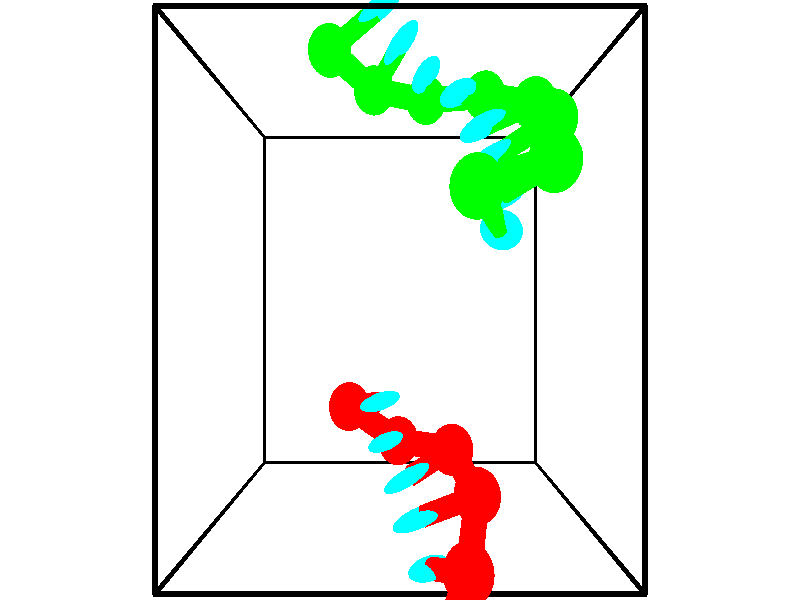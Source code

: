 // switches for output
#declare DRAW_BASES = 1; // possible values are 0, 1; only relevant for DNA ribbons
#declare DRAW_BASES_TYPE = 3; // possible values are 1, 2, 3; only relevant for DNA ribbons
#declare DRAW_FOG = 0; // set to 1 to enable fog

#include "colors.inc"

#include "transforms.inc"
background { rgb <1, 1, 1>}

#default {
   normal{
       ripples 0.25
       frequency 0.20
       turbulence 0.2
       lambda 5
   }
	finish {
		phong 0.1
		phong_size 40.
	}
}

// original window dimensions: 1024x640


// camera settings

camera {
	sky <-0, 1, 0>
	up <-0, 1, 0>
	right 1.6 * <1, 0, 0>
	location <2.5, 2.5, 11.1562>
	look_at <2.5, 2.5, 2.5>
	direction <0, 0, -8.6562>
	angle 67.0682
}


# declare cpy_camera_pos = <2.5, 2.5, 11.1562>;
# if (DRAW_FOG = 1)
fog {
	fog_type 2
	up vnormalize(cpy_camera_pos)
	color rgbt<1,1,1,0.3>
	distance 1e-5
	fog_alt 3e-3
	fog_offset 4
}
# end


// LIGHTS

# declare lum = 6;
global_settings {
	ambient_light rgb lum * <0.05, 0.05, 0.05>
	max_trace_level 15
}# declare cpy_direct_light_amount = 0.25;
light_source
{	1000 * <-1, -1, 1>,
	rgb lum * cpy_direct_light_amount
	parallel
}

light_source
{	1000 * <1, 1, -1>,
	rgb lum * cpy_direct_light_amount
	parallel
}

// strand 0

// nucleotide -1

// particle -1
sphere {
	<1.871922, 1.401097, 3.680192> 0.250000
	pigment { color rgbt <1,0,0,0> }
	no_shadow
}
cylinder {
	<2.098103, 1.475441, 4.001619>,  <2.233811, 1.520047, 4.194476>, 0.100000
	pigment { color rgbt <1,0,0,0> }
	no_shadow
}
cylinder {
	<2.098103, 1.475441, 4.001619>,  <1.871922, 1.401097, 3.680192>, 0.100000
	pigment { color rgbt <1,0,0,0> }
	no_shadow
}

// particle -1
sphere {
	<2.098103, 1.475441, 4.001619> 0.100000
	pigment { color rgbt <1,0,0,0> }
	no_shadow
}
sphere {
	0, 1
	scale<0.080000,0.200000,0.300000>
	matrix <0.296864, -0.954845, 0.011952,
		0.769504, 0.231792, -0.595093,
		0.565451, 0.185859, 0.803568,
		2.267738, 1.531199, 4.242690>
	pigment { color rgbt <0,1,1,0> }
	no_shadow
}
cylinder {
	<2.478185, 1.036768, 3.616842>,  <1.871922, 1.401097, 3.680192>, 0.130000
	pigment { color rgbt <1,0,0,0> }
	no_shadow
}

// nucleotide -1

// particle -1
sphere {
	<2.478185, 1.036768, 3.616842> 0.250000
	pigment { color rgbt <1,0,0,0> }
	no_shadow
}
cylinder {
	<2.398026, 1.104008, 4.002916>,  <2.349930, 1.144351, 4.234561>, 0.100000
	pigment { color rgbt <1,0,0,0> }
	no_shadow
}
cylinder {
	<2.398026, 1.104008, 4.002916>,  <2.478185, 1.036768, 3.616842>, 0.100000
	pigment { color rgbt <1,0,0,0> }
	no_shadow
}

// particle -1
sphere {
	<2.398026, 1.104008, 4.002916> 0.100000
	pigment { color rgbt <1,0,0,0> }
	no_shadow
}
sphere {
	0, 1
	scale<0.080000,0.200000,0.300000>
	matrix <0.330197, -0.915942, 0.228080,
		0.922393, 0.364409, 0.128048,
		-0.200399, 0.168098, 0.965185,
		2.337906, 1.154437, 4.292472>
	pigment { color rgbt <0,1,1,0> }
	no_shadow
}
cylinder {
	<3.110594, 1.031586, 4.048648>,  <2.478185, 1.036768, 3.616842>, 0.130000
	pigment { color rgbt <1,0,0,0> }
	no_shadow
}

// nucleotide -1

// particle -1
sphere {
	<3.110594, 1.031586, 4.048648> 0.250000
	pigment { color rgbt <1,0,0,0> }
	no_shadow
}
cylinder {
	<2.806057, 0.931515, 4.287903>,  <2.623335, 0.871472, 4.431456>, 0.100000
	pigment { color rgbt <1,0,0,0> }
	no_shadow
}
cylinder {
	<2.806057, 0.931515, 4.287903>,  <3.110594, 1.031586, 4.048648>, 0.100000
	pigment { color rgbt <1,0,0,0> }
	no_shadow
}

// particle -1
sphere {
	<2.806057, 0.931515, 4.287903> 0.100000
	pigment { color rgbt <1,0,0,0> }
	no_shadow
}
sphere {
	0, 1
	scale<0.080000,0.200000,0.300000>
	matrix <0.423491, -0.890449, 0.166603,
		0.490930, 0.380147, 0.783885,
		-0.761343, -0.250178, 0.598137,
		2.577654, 0.856461, 4.467344>
	pigment { color rgbt <0,1,1,0> }
	no_shadow
}
cylinder {
	<3.317630, 0.770066, 4.759634>,  <3.110594, 1.031586, 4.048648>, 0.130000
	pigment { color rgbt <1,0,0,0> }
	no_shadow
}

// nucleotide -1

// particle -1
sphere {
	<3.317630, 0.770066, 4.759634> 0.250000
	pigment { color rgbt <1,0,0,0> }
	no_shadow
}
cylinder {
	<2.961502, 0.623863, 4.651018>,  <2.747825, 0.536142, 4.585848>, 0.100000
	pigment { color rgbt <1,0,0,0> }
	no_shadow
}
cylinder {
	<2.961502, 0.623863, 4.651018>,  <3.317630, 0.770066, 4.759634>, 0.100000
	pigment { color rgbt <1,0,0,0> }
	no_shadow
}

// particle -1
sphere {
	<2.961502, 0.623863, 4.651018> 0.100000
	pigment { color rgbt <1,0,0,0> }
	no_shadow
}
sphere {
	0, 1
	scale<0.080000,0.200000,0.300000>
	matrix <0.375209, -0.926779, 0.017262,
		-0.257968, -0.086516, 0.962272,
		-0.890320, -0.365507, -0.271541,
		2.694406, 0.514211, 4.569556>
	pigment { color rgbt <0,1,1,0> }
	no_shadow
}
cylinder {
	<3.163801, 0.288067, 5.302644>,  <3.317630, 0.770066, 4.759634>, 0.130000
	pigment { color rgbt <1,0,0,0> }
	no_shadow
}

// nucleotide -1

// particle -1
sphere {
	<3.163801, 0.288067, 5.302644> 0.250000
	pigment { color rgbt <1,0,0,0> }
	no_shadow
}
cylinder {
	<2.961189, 0.189751, 4.972065>,  <2.839622, 0.130761, 4.773718>, 0.100000
	pigment { color rgbt <1,0,0,0> }
	no_shadow
}
cylinder {
	<2.961189, 0.189751, 4.972065>,  <3.163801, 0.288067, 5.302644>, 0.100000
	pigment { color rgbt <1,0,0,0> }
	no_shadow
}

// particle -1
sphere {
	<2.961189, 0.189751, 4.972065> 0.100000
	pigment { color rgbt <1,0,0,0> }
	no_shadow
}
sphere {
	0, 1
	scale<0.080000,0.200000,0.300000>
	matrix <0.368319, -0.928335, 0.050350,
		-0.779595, -0.278892, 0.560759,
		-0.506530, -0.245791, -0.826447,
		2.809230, 0.116013, 4.724131>
	pigment { color rgbt <0,1,1,0> }
	no_shadow
}
cylinder {
	<2.859096, -0.357409, 5.522482>,  <3.163801, 0.288067, 5.302644>, 0.130000
	pigment { color rgbt <1,0,0,0> }
	no_shadow
}

// nucleotide -1

// particle -1
sphere {
	<2.859096, -0.357409, 5.522482> 0.250000
	pigment { color rgbt <1,0,0,0> }
	no_shadow
}
cylinder {
	<2.810726, -0.339569, 5.125818>,  <2.781704, -0.328865, 4.887820>, 0.100000
	pigment { color rgbt <1,0,0,0> }
	no_shadow
}
cylinder {
	<2.810726, -0.339569, 5.125818>,  <2.859096, -0.357409, 5.522482>, 0.100000
	pigment { color rgbt <1,0,0,0> }
	no_shadow
}

// particle -1
sphere {
	<2.810726, -0.339569, 5.125818> 0.100000
	pigment { color rgbt <1,0,0,0> }
	no_shadow
}
sphere {
	0, 1
	scale<0.080000,0.200000,0.300000>
	matrix <0.288759, -0.954209, -0.078128,
		-0.949734, -0.295798, 0.102508,
		-0.120924, 0.044601, -0.991659,
		2.774449, -0.326189, 4.828321>
	pigment { color rgbt <0,1,1,0> }
	no_shadow
}
cylinder {
	<2.357594, -0.917144, 5.284224>,  <2.859096, -0.357409, 5.522482>, 0.130000
	pigment { color rgbt <1,0,0,0> }
	no_shadow
}

// nucleotide -1

// particle -1
sphere {
	<2.357594, -0.917144, 5.284224> 0.250000
	pigment { color rgbt <1,0,0,0> }
	no_shadow
}
cylinder {
	<2.624878, -0.814461, 5.004911>,  <2.785249, -0.752851, 4.837324>, 0.100000
	pigment { color rgbt <1,0,0,0> }
	no_shadow
}
cylinder {
	<2.624878, -0.814461, 5.004911>,  <2.357594, -0.917144, 5.284224>, 0.100000
	pigment { color rgbt <1,0,0,0> }
	no_shadow
}

// particle -1
sphere {
	<2.624878, -0.814461, 5.004911> 0.100000
	pigment { color rgbt <1,0,0,0> }
	no_shadow
}
sphere {
	0, 1
	scale<0.080000,0.200000,0.300000>
	matrix <0.237997, -0.963021, -0.126286,
		-0.704877, -0.081803, -0.704597,
		0.668211, 0.256708, -0.698280,
		2.825341, -0.737448, 4.795427>
	pigment { color rgbt <0,1,1,0> }
	no_shadow
}
cylinder {
	<2.173794, -1.244208, 4.687740>,  <2.357594, -0.917144, 5.284224>, 0.130000
	pigment { color rgbt <1,0,0,0> }
	no_shadow
}

// nucleotide -1

// particle -1
sphere {
	<2.173794, -1.244208, 4.687740> 0.250000
	pigment { color rgbt <1,0,0,0> }
	no_shadow
}
cylinder {
	<2.565075, -1.161171, 4.685646>,  <2.799843, -1.111349, 4.684390>, 0.100000
	pigment { color rgbt <1,0,0,0> }
	no_shadow
}
cylinder {
	<2.565075, -1.161171, 4.685646>,  <2.173794, -1.244208, 4.687740>, 0.100000
	pigment { color rgbt <1,0,0,0> }
	no_shadow
}

// particle -1
sphere {
	<2.565075, -1.161171, 4.685646> 0.100000
	pigment { color rgbt <1,0,0,0> }
	no_shadow
}
sphere {
	0, 1
	scale<0.080000,0.200000,0.300000>
	matrix <0.203421, -0.963010, -0.176727,
		-0.041729, 0.171810, -0.984246,
		0.978202, 0.207591, -0.005235,
		2.858535, -1.098894, 4.684075>
	pigment { color rgbt <0,1,1,0> }
	no_shadow
}
// strand 1

// nucleotide -1

// particle -1
sphere {
	<3.196469, 3.354753, 5.716145> 0.250000
	pigment { color rgbt <0,1,0,0> }
	no_shadow
}
cylinder {
	<3.375710, 3.195244, 5.396099>,  <3.483254, 3.099538, 5.204072>, 0.100000
	pigment { color rgbt <0,1,0,0> }
	no_shadow
}
cylinder {
	<3.375710, 3.195244, 5.396099>,  <3.196469, 3.354753, 5.716145>, 0.100000
	pigment { color rgbt <0,1,0,0> }
	no_shadow
}

// particle -1
sphere {
	<3.375710, 3.195244, 5.396099> 0.100000
	pigment { color rgbt <0,1,0,0> }
	no_shadow
}
sphere {
	0, 1
	scale<0.080000,0.200000,0.300000>
	matrix <-0.079771, 0.873595, -0.480070,
		0.890416, 0.278946, 0.359650,
		0.448102, -0.398773, -0.800115,
		3.510140, 3.075612, 5.156065>
	pigment { color rgbt <0,1,1,0> }
	no_shadow
}
cylinder {
	<3.945209, 3.582510, 5.534534>,  <3.196469, 3.354753, 5.716145>, 0.130000
	pigment { color rgbt <0,1,0,0> }
	no_shadow
}

// nucleotide -1

// particle -1
sphere {
	<3.945209, 3.582510, 5.534534> 0.250000
	pigment { color rgbt <0,1,0,0> }
	no_shadow
}
cylinder {
	<3.698097, 3.473068, 5.239647>,  <3.549830, 3.407403, 5.062715>, 0.100000
	pigment { color rgbt <0,1,0,0> }
	no_shadow
}
cylinder {
	<3.698097, 3.473068, 5.239647>,  <3.945209, 3.582510, 5.534534>, 0.100000
	pigment { color rgbt <0,1,0,0> }
	no_shadow
}

// particle -1
sphere {
	<3.698097, 3.473068, 5.239647> 0.100000
	pigment { color rgbt <0,1,0,0> }
	no_shadow
}
sphere {
	0, 1
	scale<0.080000,0.200000,0.300000>
	matrix <-0.015725, 0.941628, -0.336289,
		0.786194, -0.196160, -0.586021,
		-0.617780, -0.273604, -0.737217,
		3.512764, 3.390987, 5.018482>
	pigment { color rgbt <0,1,1,0> }
	no_shadow
}
cylinder {
	<4.065451, 4.045207, 4.974889>,  <3.945209, 3.582510, 5.534534>, 0.130000
	pigment { color rgbt <0,1,0,0> }
	no_shadow
}

// nucleotide -1

// particle -1
sphere {
	<4.065451, 4.045207, 4.974889> 0.250000
	pigment { color rgbt <0,1,0,0> }
	no_shadow
}
cylinder {
	<3.738304, 3.885910, 4.808758>,  <3.542016, 3.790332, 4.709079>, 0.100000
	pigment { color rgbt <0,1,0,0> }
	no_shadow
}
cylinder {
	<3.738304, 3.885910, 4.808758>,  <4.065451, 4.045207, 4.974889>, 0.100000
	pigment { color rgbt <0,1,0,0> }
	no_shadow
}

// particle -1
sphere {
	<3.738304, 3.885910, 4.808758> 0.100000
	pigment { color rgbt <0,1,0,0> }
	no_shadow
}
sphere {
	0, 1
	scale<0.080000,0.200000,0.300000>
	matrix <-0.284287, 0.907214, -0.310070,
		0.500275, -0.135523, -0.855195,
		-0.817867, -0.398242, -0.415329,
		3.492944, 3.766438, 4.684159>
	pigment { color rgbt <0,1,1,0> }
	no_shadow
}
cylinder {
	<4.034822, 4.366600, 4.270167>,  <4.065451, 4.045207, 4.974889>, 0.130000
	pigment { color rgbt <0,1,0,0> }
	no_shadow
}

// nucleotide -1

// particle -1
sphere {
	<4.034822, 4.366600, 4.270167> 0.250000
	pigment { color rgbt <0,1,0,0> }
	no_shadow
}
cylinder {
	<3.683815, 4.216675, 4.389820>,  <3.473211, 4.126719, 4.461612>, 0.100000
	pigment { color rgbt <0,1,0,0> }
	no_shadow
}
cylinder {
	<3.683815, 4.216675, 4.389820>,  <4.034822, 4.366600, 4.270167>, 0.100000
	pigment { color rgbt <0,1,0,0> }
	no_shadow
}

// particle -1
sphere {
	<3.683815, 4.216675, 4.389820> 0.100000
	pigment { color rgbt <0,1,0,0> }
	no_shadow
}
sphere {
	0, 1
	scale<0.080000,0.200000,0.300000>
	matrix <-0.448134, 0.862990, -0.233291,
		-0.170708, -0.338768, -0.925254,
		-0.877516, -0.374813, 0.299133,
		3.420560, 4.104231, 4.479560>
	pigment { color rgbt <0,1,1,0> }
	no_shadow
}
cylinder {
	<3.543715, 4.592390, 3.729367>,  <4.034822, 4.366600, 4.270167>, 0.130000
	pigment { color rgbt <0,1,0,0> }
	no_shadow
}

// nucleotide -1

// particle -1
sphere {
	<3.543715, 4.592390, 3.729367> 0.250000
	pigment { color rgbt <0,1,0,0> }
	no_shadow
}
cylinder {
	<3.325996, 4.515289, 4.055946>,  <3.195365, 4.469029, 4.251894>, 0.100000
	pigment { color rgbt <0,1,0,0> }
	no_shadow
}
cylinder {
	<3.325996, 4.515289, 4.055946>,  <3.543715, 4.592390, 3.729367>, 0.100000
	pigment { color rgbt <0,1,0,0> }
	no_shadow
}

// particle -1
sphere {
	<3.325996, 4.515289, 4.055946> 0.100000
	pigment { color rgbt <0,1,0,0> }
	no_shadow
}
sphere {
	0, 1
	scale<0.080000,0.200000,0.300000>
	matrix <-0.486455, 0.865427, -0.119987,
		-0.683449, -0.462474, -0.564814,
		-0.544296, -0.192751, 0.816449,
		3.162708, 4.457464, 4.300881>
	pigment { color rgbt <0,1,1,0> }
	no_shadow
}
cylinder {
	<2.831756, 4.608386, 3.492991>,  <3.543715, 4.592390, 3.729367>, 0.130000
	pigment { color rgbt <0,1,0,0> }
	no_shadow
}

// nucleotide -1

// particle -1
sphere {
	<2.831756, 4.608386, 3.492991> 0.250000
	pigment { color rgbt <0,1,0,0> }
	no_shadow
}
cylinder {
	<2.814598, 4.638992, 3.891449>,  <2.804303, 4.657356, 4.130524>, 0.100000
	pigment { color rgbt <0,1,0,0> }
	no_shadow
}
cylinder {
	<2.814598, 4.638992, 3.891449>,  <2.831756, 4.608386, 3.492991>, 0.100000
	pigment { color rgbt <0,1,0,0> }
	no_shadow
}

// particle -1
sphere {
	<2.814598, 4.638992, 3.891449> 0.100000
	pigment { color rgbt <0,1,0,0> }
	no_shadow
}
sphere {
	0, 1
	scale<0.080000,0.200000,0.300000>
	matrix <-0.639801, 0.763690, -0.086211,
		-0.767342, -0.641033, 0.016199,
		-0.042893, 0.076518, 0.996145,
		2.801730, 4.661947, 4.190292>
	pigment { color rgbt <0,1,1,0> }
	no_shadow
}
cylinder {
	<2.176974, 4.670317, 3.647920>,  <2.831756, 4.608386, 3.492991>, 0.130000
	pigment { color rgbt <0,1,0,0> }
	no_shadow
}

// nucleotide -1

// particle -1
sphere {
	<2.176974, 4.670317, 3.647920> 0.250000
	pigment { color rgbt <0,1,0,0> }
	no_shadow
}
cylinder {
	<2.368713, 4.840508, 3.954956>,  <2.483757, 4.942622, 4.139178>, 0.100000
	pigment { color rgbt <0,1,0,0> }
	no_shadow
}
cylinder {
	<2.368713, 4.840508, 3.954956>,  <2.176974, 4.670317, 3.647920>, 0.100000
	pigment { color rgbt <0,1,0,0> }
	no_shadow
}

// particle -1
sphere {
	<2.368713, 4.840508, 3.954956> 0.100000
	pigment { color rgbt <0,1,0,0> }
	no_shadow
}
sphere {
	0, 1
	scale<0.080000,0.200000,0.300000>
	matrix <-0.611754, 0.789108, -0.055371,
		-0.629271, -0.443035, 0.638544,
		0.479349, 0.425476, 0.767591,
		2.512518, 4.968150, 4.185233>
	pigment { color rgbt <0,1,1,0> }
	no_shadow
}
cylinder {
	<1.684504, 4.911420, 4.149200>,  <2.176974, 4.670317, 3.647920>, 0.130000
	pigment { color rgbt <0,1,0,0> }
	no_shadow
}

// nucleotide -1

// particle -1
sphere {
	<1.684504, 4.911420, 4.149200> 0.250000
	pigment { color rgbt <0,1,0,0> }
	no_shadow
}
cylinder {
	<2.018181, 5.116188, 4.231236>,  <2.218387, 5.239048, 4.280457>, 0.100000
	pigment { color rgbt <0,1,0,0> }
	no_shadow
}
cylinder {
	<2.018181, 5.116188, 4.231236>,  <1.684504, 4.911420, 4.149200>, 0.100000
	pigment { color rgbt <0,1,0,0> }
	no_shadow
}

// particle -1
sphere {
	<2.018181, 5.116188, 4.231236> 0.100000
	pigment { color rgbt <0,1,0,0> }
	no_shadow
}
sphere {
	0, 1
	scale<0.080000,0.200000,0.300000>
	matrix <-0.517876, 0.855006, -0.027722,
		-0.189544, -0.083085, 0.978351,
		0.834193, 0.511919, 0.205088,
		2.268439, 5.269764, 4.292762>
	pigment { color rgbt <0,1,1,0> }
	no_shadow
}
// box output
cylinder {
	<0.000000, 0.000000, 0.000000>,  <5.000000, 0.000000, 0.000000>, 0.025000
	pigment { color rgbt <0,0,0,0> }
	no_shadow
}
cylinder {
	<0.000000, 0.000000, 0.000000>,  <0.000000, 5.000000, 0.000000>, 0.025000
	pigment { color rgbt <0,0,0,0> }
	no_shadow
}
cylinder {
	<0.000000, 0.000000, 0.000000>,  <0.000000, 0.000000, 5.000000>, 0.025000
	pigment { color rgbt <0,0,0,0> }
	no_shadow
}
cylinder {
	<5.000000, 5.000000, 5.000000>,  <0.000000, 5.000000, 5.000000>, 0.025000
	pigment { color rgbt <0,0,0,0> }
	no_shadow
}
cylinder {
	<5.000000, 5.000000, 5.000000>,  <5.000000, 0.000000, 5.000000>, 0.025000
	pigment { color rgbt <0,0,0,0> }
	no_shadow
}
cylinder {
	<5.000000, 5.000000, 5.000000>,  <5.000000, 5.000000, 0.000000>, 0.025000
	pigment { color rgbt <0,0,0,0> }
	no_shadow
}
cylinder {
	<0.000000, 0.000000, 5.000000>,  <0.000000, 5.000000, 5.000000>, 0.025000
	pigment { color rgbt <0,0,0,0> }
	no_shadow
}
cylinder {
	<0.000000, 0.000000, 5.000000>,  <5.000000, 0.000000, 5.000000>, 0.025000
	pigment { color rgbt <0,0,0,0> }
	no_shadow
}
cylinder {
	<5.000000, 5.000000, 0.000000>,  <0.000000, 5.000000, 0.000000>, 0.025000
	pigment { color rgbt <0,0,0,0> }
	no_shadow
}
cylinder {
	<5.000000, 5.000000, 0.000000>,  <5.000000, 0.000000, 0.000000>, 0.025000
	pigment { color rgbt <0,0,0,0> }
	no_shadow
}
cylinder {
	<5.000000, 0.000000, 5.000000>,  <5.000000, 0.000000, 0.000000>, 0.025000
	pigment { color rgbt <0,0,0,0> }
	no_shadow
}
cylinder {
	<0.000000, 5.000000, 0.000000>,  <0.000000, 5.000000, 5.000000>, 0.025000
	pigment { color rgbt <0,0,0,0> }
	no_shadow
}
// end of box output
